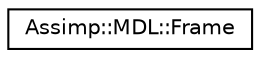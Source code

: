 digraph "Graphical Class Hierarchy"
{
  edge [fontname="Helvetica",fontsize="10",labelfontname="Helvetica",labelfontsize="10"];
  node [fontname="Helvetica",fontsize="10",shape=record];
  rankdir="LR";
  Node1 [label="Assimp::MDL::Frame",height=0.2,width=0.4,color="black", fillcolor="white", style="filled",URL="$struct_assimp_1_1_m_d_l_1_1_frame.html",tooltip="Model frame data structure. "];
}
